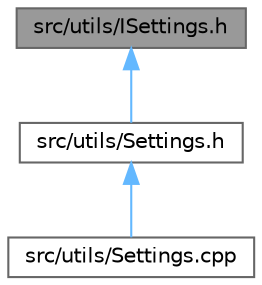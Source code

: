 digraph "src/utils/ISettings.h"
{
 // LATEX_PDF_SIZE
  bgcolor="transparent";
  edge [fontname=Helvetica,fontsize=10,labelfontname=Helvetica,labelfontsize=10];
  node [fontname=Helvetica,fontsize=10,shape=box,height=0.2,width=0.4];
  Node1 [id="Node000001",label="src/utils/ISettings.h",height=0.2,width=0.4,color="gray40", fillcolor="grey60", style="filled", fontcolor="black",tooltip="Interface declaration of the settings class for csvhelper."];
  Node1 -> Node2 [id="edge1_Node000001_Node000002",dir="back",color="steelblue1",style="solid",tooltip=" "];
  Node2 [id="Node000002",label="src/utils/Settings.h",height=0.2,width=0.4,color="grey40", fillcolor="white", style="filled",URL="$_settings_8h.html",tooltip="Declaration of the settings class for csvhelper."];
  Node2 -> Node3 [id="edge2_Node000002_Node000003",dir="back",color="steelblue1",style="solid",tooltip=" "];
  Node3 [id="Node000003",label="src/utils/Settings.cpp",height=0.2,width=0.4,color="grey40", fillcolor="white", style="filled",URL="$_settings_8cpp.html",tooltip="Implementation of the settings class for csvhelper."];
}
